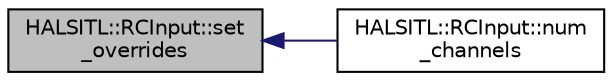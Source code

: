digraph "HALSITL::RCInput::set_overrides"
{
 // INTERACTIVE_SVG=YES
  edge [fontname="Helvetica",fontsize="10",labelfontname="Helvetica",labelfontsize="10"];
  node [fontname="Helvetica",fontsize="10",shape=record];
  rankdir="LR";
  Node1 [label="HALSITL::RCInput::set\l_overrides",height=0.2,width=0.4,color="black", fillcolor="grey75", style="filled", fontcolor="black"];
  Node1 -> Node2 [dir="back",color="midnightblue",fontsize="10",style="solid",fontname="Helvetica"];
  Node2 [label="HALSITL::RCInput::num\l_channels",height=0.2,width=0.4,color="black", fillcolor="white", style="filled",URL="$classHALSITL_1_1RCInput.html#aec9c6627483ba50fd90829bad896ec14"];
}
